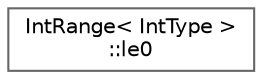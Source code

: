 digraph "Graphical Class Hierarchy"
{
 // LATEX_PDF_SIZE
  bgcolor="transparent";
  edge [fontname=Helvetica,fontsize=10,labelfontname=Helvetica,labelfontsize=10];
  node [fontname=Helvetica,fontsize=10,shape=box,height=0.2,width=0.4];
  rankdir="LR";
  Node0 [id="Node000000",label="IntRange\< IntType \>\l::le0",height=0.2,width=0.4,color="grey40", fillcolor="white", style="filled",URL="$structFoam_1_1IntRange_1_1le0.html",tooltip=" "];
}
